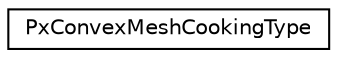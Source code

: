 digraph "Graphical Class Hierarchy"
{
  edge [fontname="Helvetica",fontsize="10",labelfontname="Helvetica",labelfontsize="10"];
  node [fontname="Helvetica",fontsize="10",shape=record];
  rankdir="LR";
  Node0 [label="PxConvexMeshCookingType",height=0.2,width=0.4,color="black", fillcolor="white", style="filled",URL="$structPxConvexMeshCookingType.html",tooltip="Enumeration for convex mesh cooking algorithms. "];
}
